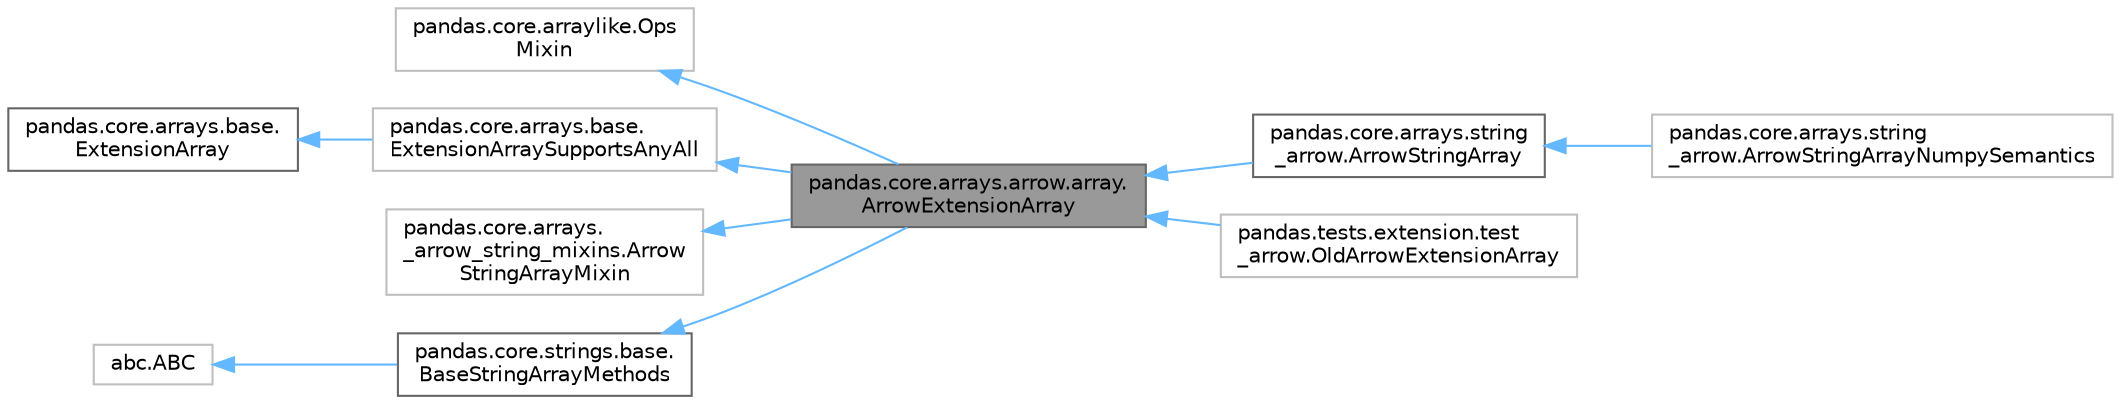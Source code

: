 digraph "pandas.core.arrays.arrow.array.ArrowExtensionArray"
{
 // LATEX_PDF_SIZE
  bgcolor="transparent";
  edge [fontname=Helvetica,fontsize=10,labelfontname=Helvetica,labelfontsize=10];
  node [fontname=Helvetica,fontsize=10,shape=box,height=0.2,width=0.4];
  rankdir="LR";
  Node1 [id="Node000001",label="pandas.core.arrays.arrow.array.\lArrowExtensionArray",height=0.2,width=0.4,color="gray40", fillcolor="grey60", style="filled", fontcolor="black",tooltip=" "];
  Node2 -> Node1 [id="edge1_Node000001_Node000002",dir="back",color="steelblue1",style="solid",tooltip=" "];
  Node2 [id="Node000002",label="pandas.core.arraylike.Ops\lMixin",height=0.2,width=0.4,color="grey75", fillcolor="white", style="filled",URL="$da/d26/classpandas_1_1core_1_1arraylike_1_1OpsMixin.html",tooltip=" "];
  Node3 -> Node1 [id="edge2_Node000001_Node000003",dir="back",color="steelblue1",style="solid",tooltip=" "];
  Node3 [id="Node000003",label="pandas.core.arrays.base.\lExtensionArraySupportsAnyAll",height=0.2,width=0.4,color="grey75", fillcolor="white", style="filled",URL="$d0/de1/classpandas_1_1core_1_1arrays_1_1base_1_1ExtensionArraySupportsAnyAll.html",tooltip=" "];
  Node4 -> Node3 [id="edge3_Node000003_Node000004",dir="back",color="steelblue1",style="solid",tooltip=" "];
  Node4 [id="Node000004",label="pandas.core.arrays.base.\lExtensionArray",height=0.2,width=0.4,color="gray40", fillcolor="white", style="filled",URL="$d4/dd3/classpandas_1_1core_1_1arrays_1_1base_1_1ExtensionArray.html",tooltip=" "];
  Node5 -> Node1 [id="edge4_Node000001_Node000005",dir="back",color="steelblue1",style="solid",tooltip=" "];
  Node5 [id="Node000005",label="pandas.core.arrays.\l_arrow_string_mixins.Arrow\lStringArrayMixin",height=0.2,width=0.4,color="grey75", fillcolor="white", style="filled",URL="$d2/def/classpandas_1_1core_1_1arrays_1_1__arrow__string__mixins_1_1ArrowStringArrayMixin.html",tooltip=" "];
  Node6 -> Node1 [id="edge5_Node000001_Node000006",dir="back",color="steelblue1",style="solid",tooltip=" "];
  Node6 [id="Node000006",label="pandas.core.strings.base.\lBaseStringArrayMethods",height=0.2,width=0.4,color="gray40", fillcolor="white", style="filled",URL="$db/d70/classpandas_1_1core_1_1strings_1_1base_1_1BaseStringArrayMethods.html",tooltip=" "];
  Node7 -> Node6 [id="edge6_Node000006_Node000007",dir="back",color="steelblue1",style="solid",tooltip=" "];
  Node7 [id="Node000007",label="abc.ABC",height=0.2,width=0.4,color="grey75", fillcolor="white", style="filled",tooltip=" "];
  Node1 -> Node8 [id="edge7_Node000001_Node000008",dir="back",color="steelblue1",style="solid",tooltip=" "];
  Node8 [id="Node000008",label="pandas.core.arrays.string\l_arrow.ArrowStringArray",height=0.2,width=0.4,color="gray40", fillcolor="white", style="filled",URL="$d9/d44/classpandas_1_1core_1_1arrays_1_1string__arrow_1_1ArrowStringArray.html",tooltip=" "];
  Node8 -> Node9 [id="edge8_Node000008_Node000009",dir="back",color="steelblue1",style="solid",tooltip=" "];
  Node9 [id="Node000009",label="pandas.core.arrays.string\l_arrow.ArrowStringArrayNumpySemantics",height=0.2,width=0.4,color="grey75", fillcolor="white", style="filled",URL="$dd/d36/classpandas_1_1core_1_1arrays_1_1string__arrow_1_1ArrowStringArrayNumpySemantics.html",tooltip=" "];
  Node1 -> Node10 [id="edge9_Node000001_Node000010",dir="back",color="steelblue1",style="solid",tooltip=" "];
  Node10 [id="Node000010",label="pandas.tests.extension.test\l_arrow.OldArrowExtensionArray",height=0.2,width=0.4,color="grey75", fillcolor="white", style="filled",URL="$da/d66/classpandas_1_1tests_1_1extension_1_1test__arrow_1_1OldArrowExtensionArray.html",tooltip=" "];
}
